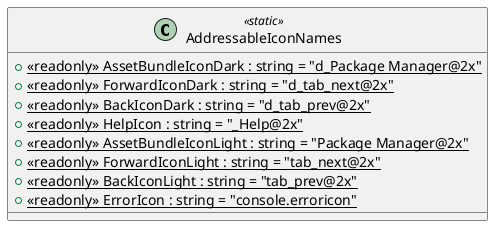 @startuml
class AddressableIconNames <<static>> {
    + {static} <<readonly>> AssetBundleIconDark : string = "d_Package Manager@2x"
    + {static} <<readonly>> ForwardIconDark : string = "d_tab_next@2x"
    + {static} <<readonly>> BackIconDark : string = "d_tab_prev@2x"
    + {static} <<readonly>> HelpIcon : string = "_Help@2x"
    + {static} <<readonly>> AssetBundleIconLight : string = "Package Manager@2x"
    + {static} <<readonly>> ForwardIconLight : string = "tab_next@2x"
    + {static} <<readonly>> BackIconLight : string = "tab_prev@2x"
    + {static} <<readonly>> ErrorIcon : string = "console.erroricon"
}
@enduml
